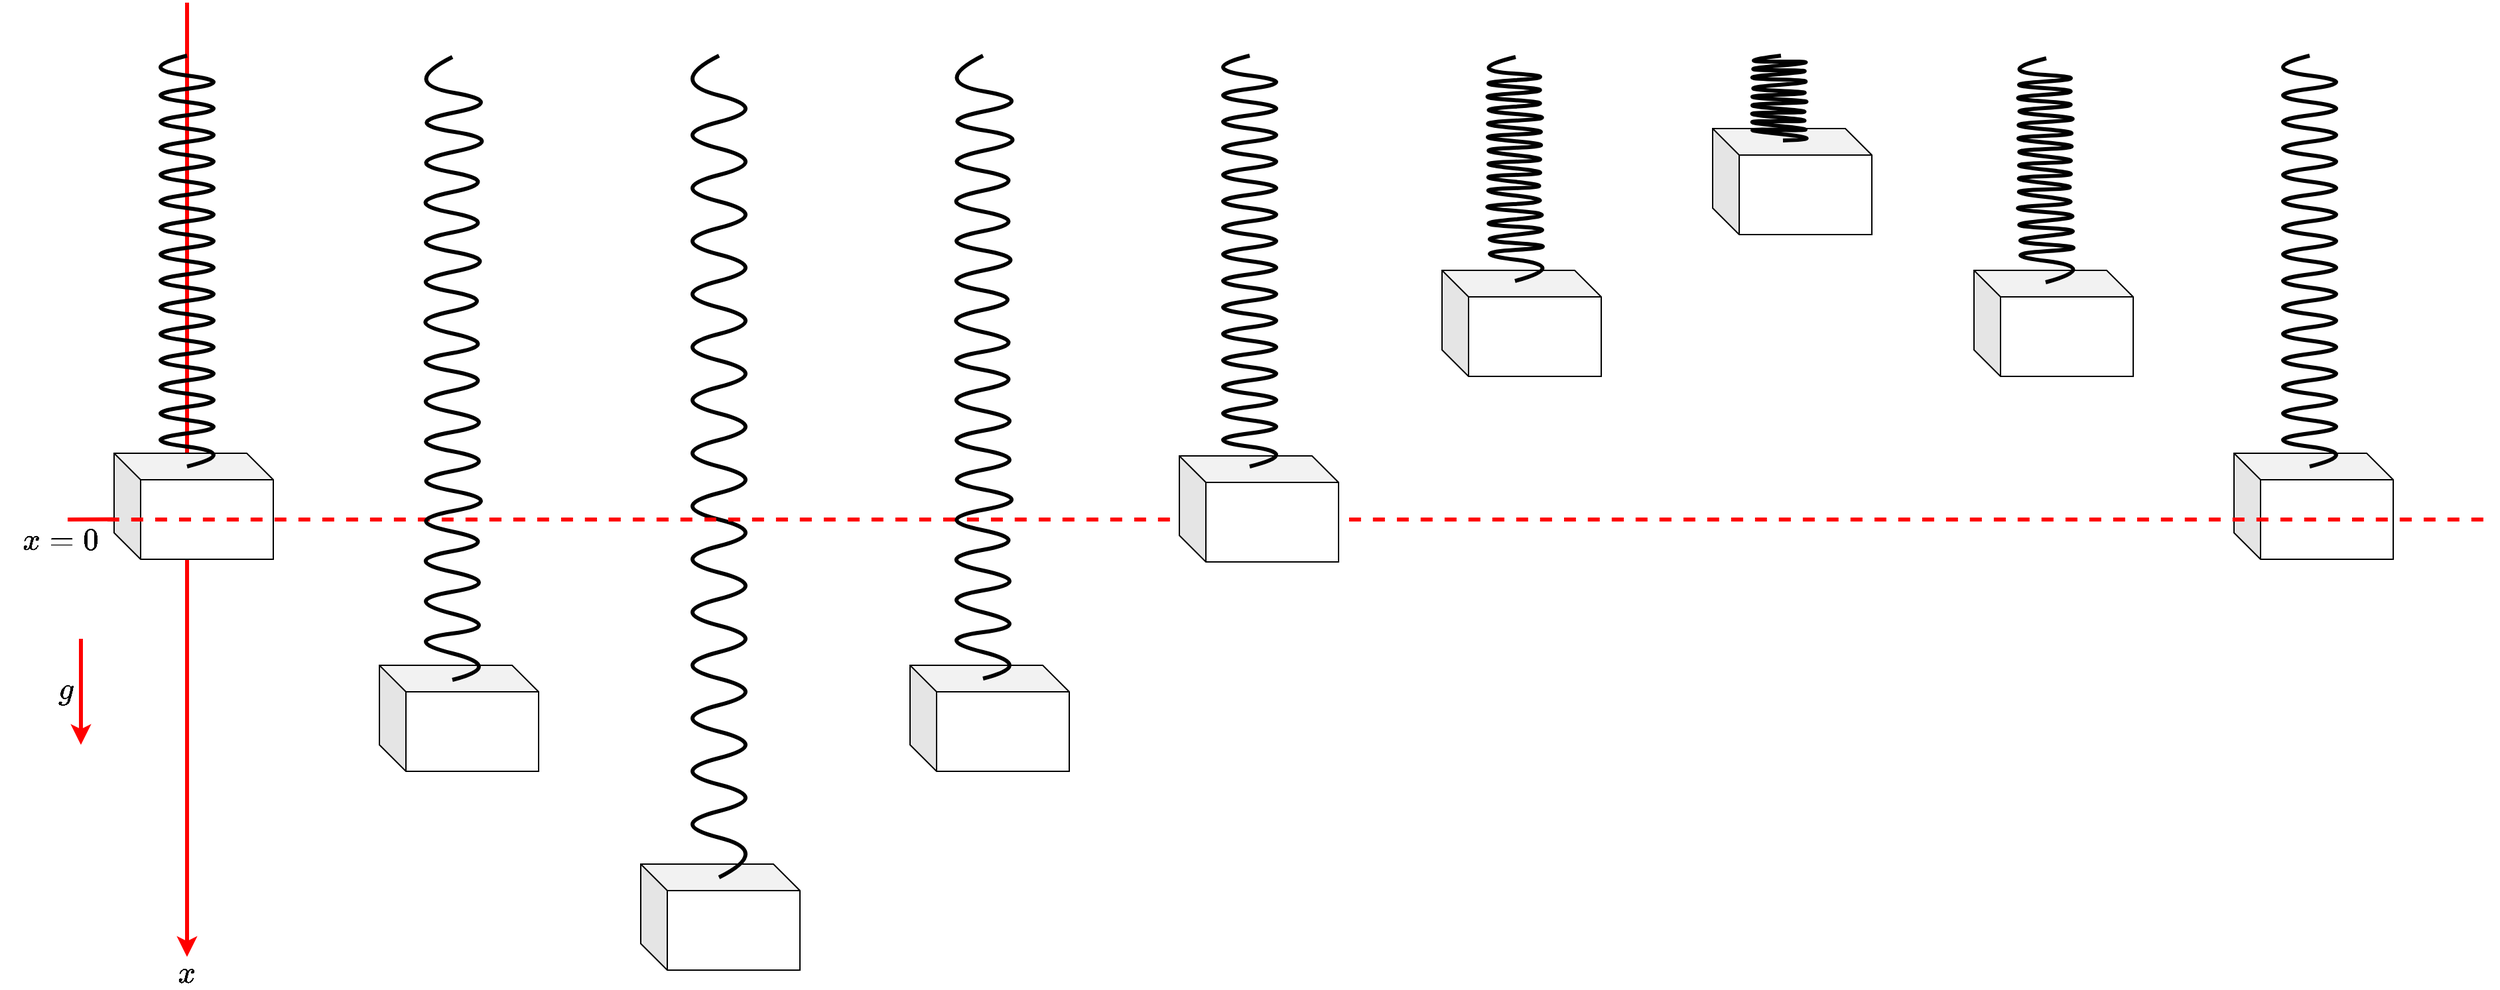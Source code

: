 <mxfile version="17.2.4" type="device"><diagram id="9VHGP-UrV87JUIps2w7W" name="Seite-1"><mxGraphModel dx="582" dy="555" grid="1" gridSize="10" guides="1" tooltips="1" connect="1" arrows="1" fold="1" page="1" pageScale="1" pageWidth="827" pageHeight="1169" math="1" shadow="0"><root><mxCell id="0"/><mxCell id="1" parent="0"/><mxCell id="Elsk0Uv1Yggmsi70Rrns-38" value="" style="shape=cube;whiteSpace=wrap;html=1;boundedLbl=1;backgroundOutline=1;darkOpacity=0.05;darkOpacity2=0.1;" vertex="1" parent="1"><mxGeometry x="1390" y="175" width="120" height="80" as="geometry"/></mxCell><mxCell id="Elsk0Uv1Yggmsi70Rrns-37" value="" style="shape=cube;whiteSpace=wrap;html=1;boundedLbl=1;backgroundOutline=1;darkOpacity=0.05;darkOpacity2=0.1;" vertex="1" parent="1"><mxGeometry x="1783" y="420" width="120" height="80" as="geometry"/></mxCell><mxCell id="Elsk0Uv1Yggmsi70Rrns-36" value="" style="shape=cube;whiteSpace=wrap;html=1;boundedLbl=1;backgroundOutline=1;darkOpacity=0.05;darkOpacity2=0.1;" vertex="1" parent="1"><mxGeometry x="1587" y="282" width="120" height="80" as="geometry"/></mxCell><mxCell id="Elsk0Uv1Yggmsi70Rrns-35" value="" style="shape=cube;whiteSpace=wrap;html=1;boundedLbl=1;backgroundOutline=1;darkOpacity=0.05;darkOpacity2=0.1;" vertex="1" parent="1"><mxGeometry x="1186" y="282" width="120" height="80" as="geometry"/></mxCell><mxCell id="Elsk0Uv1Yggmsi70Rrns-30" value="" style="shape=cube;whiteSpace=wrap;html=1;boundedLbl=1;backgroundOutline=1;darkOpacity=0.05;darkOpacity2=0.1;" vertex="1" parent="1"><mxGeometry x="785" y="580" width="120" height="80" as="geometry"/></mxCell><mxCell id="Elsk0Uv1Yggmsi70Rrns-29" value="" style="shape=cube;whiteSpace=wrap;html=1;boundedLbl=1;backgroundOutline=1;darkOpacity=0.05;darkOpacity2=0.1;" vertex="1" parent="1"><mxGeometry x="385" y="580" width="120" height="80" as="geometry"/></mxCell><mxCell id="Elsk0Uv1Yggmsi70Rrns-20" value="" style="endArrow=none;html=1;fontSize=20;strokeColor=#FF0000;strokeWidth=3;curved=1;" edge="1" parent="1"><mxGeometry width="50" height="50" relative="1" as="geometry"><mxPoint x="150" y="470" as="sourcePoint"/><mxPoint x="245" y="469.5" as="targetPoint"/></mxGeometry></mxCell><mxCell id="Elsk0Uv1Yggmsi70Rrns-18" value="" style="endArrow=classic;html=1;fontSize=20;strokeColor=#FF0000;strokeWidth=3;curved=1;" edge="1" parent="1"><mxGeometry width="50" height="50" relative="1" as="geometry"><mxPoint x="240" y="80" as="sourcePoint"/><mxPoint x="240" y="800" as="targetPoint"/></mxGeometry></mxCell><mxCell id="Elsk0Uv1Yggmsi70Rrns-8" value="" style="shape=cube;whiteSpace=wrap;html=1;boundedLbl=1;backgroundOutline=1;darkOpacity=0.05;darkOpacity2=0.1;" vertex="1" parent="1"><mxGeometry x="185" y="420" width="120" height="80" as="geometry"/></mxCell><mxCell id="Elsk0Uv1Yggmsi70Rrns-4" value="" style="shape=cube;whiteSpace=wrap;html=1;boundedLbl=1;backgroundOutline=1;darkOpacity=0.05;darkOpacity2=0.1;" vertex="1" parent="1"><mxGeometry x="582" y="730" width="120" height="80" as="geometry"/></mxCell><mxCell id="Elsk0Uv1Yggmsi70Rrns-2" value="" style="endArrow=none;html=1;curved=1;strokeWidth=3;" edge="1" parent="1"><mxGeometry width="50" height="50" relative="1" as="geometry"><mxPoint x="641" y="740" as="sourcePoint"/><mxPoint x="641" y="120" as="targetPoint"/><Array as="points"><mxPoint x="681" y="720"/><mxPoint x="601" y="700"/><mxPoint x="681" y="680"/><mxPoint x="601" y="660"/><mxPoint x="681" y="640"/><mxPoint x="601" y="620"/><mxPoint x="681" y="600"/><mxPoint x="601" y="580"/><mxPoint x="681" y="560"/><mxPoint x="601" y="540"/><mxPoint x="681" y="520"/><mxPoint x="601" y="500"/><mxPoint x="681" y="480"/><mxPoint x="601" y="460"/><mxPoint x="681" y="440"/><mxPoint x="601" y="420"/><mxPoint x="681" y="400"/><mxPoint x="601" y="380"/><mxPoint x="681" y="360"/><mxPoint x="601" y="340"/><mxPoint x="681" y="320"/><mxPoint x="601" y="300"/><mxPoint x="681" y="280"/><mxPoint x="601" y="260"/><mxPoint x="681" y="240"/><mxPoint x="601" y="220"/><mxPoint x="681" y="200"/><mxPoint x="601" y="180"/><mxPoint x="681" y="160"/><mxPoint x="601" y="140"/></Array></mxGeometry></mxCell><mxCell id="Elsk0Uv1Yggmsi70Rrns-7" value="" style="endArrow=none;html=1;strokeWidth=3;curved=1;" edge="1" parent="1"><mxGeometry width="50" height="50" relative="1" as="geometry"><mxPoint x="240" y="430" as="sourcePoint"/><mxPoint x="240" y="120" as="targetPoint"/><Array as="points"><mxPoint x="280" y="420"/><mxPoint x="200" y="410"/><mxPoint x="280" y="400"/><mxPoint x="200" y="390"/><mxPoint x="280" y="380"/><mxPoint x="200" y="370"/><mxPoint x="280" y="360"/><mxPoint x="200" y="350"/><mxPoint x="280" y="340"/><mxPoint x="200" y="330"/><mxPoint x="280" y="320"/><mxPoint x="200" y="310"/><mxPoint x="280" y="300"/><mxPoint x="200" y="290"/><mxPoint x="280" y="280"/><mxPoint x="200" y="270"/><mxPoint x="280" y="260"/><mxPoint x="200" y="250"/><mxPoint x="280" y="240"/><mxPoint x="200" y="230"/><mxPoint x="280" y="220"/><mxPoint x="200" y="210"/><mxPoint x="280" y="200"/><mxPoint x="200" y="190"/><mxPoint x="280" y="180"/><mxPoint x="200" y="170"/><mxPoint x="280" y="160"/><mxPoint x="200" y="150"/><mxPoint x="280" y="140"/><mxPoint x="200" y="130"/></Array></mxGeometry></mxCell><mxCell id="Elsk0Uv1Yggmsi70Rrns-19" value="&lt;font style=&quot;font-size: 20px&quot;&gt;$$x$$&lt;/font&gt;" style="text;html=1;resizable=0;autosize=1;align=center;verticalAlign=middle;points=[];fillColor=none;strokeColor=none;rounded=0;" vertex="1" parent="1"><mxGeometry x="204" y="802" width="70" height="20" as="geometry"/></mxCell><mxCell id="Elsk0Uv1Yggmsi70Rrns-21" value="" style="endArrow=none;dashed=1;html=1;fontSize=20;strokeColor=#FF0000;strokeWidth=3;curved=1;" edge="1" parent="1"><mxGeometry width="50" height="50" relative="1" as="geometry"><mxPoint x="180" y="470" as="sourcePoint"/><mxPoint x="1980" y="470" as="targetPoint"/></mxGeometry></mxCell><mxCell id="Elsk0Uv1Yggmsi70Rrns-22" value="&lt;font style=&quot;font-size: 20px&quot;&gt;$$x=0$$&lt;/font&gt;" style="text;html=1;resizable=0;autosize=1;align=center;verticalAlign=middle;points=[];fillColor=none;strokeColor=none;rounded=0;" vertex="1" parent="1"><mxGeometry x="99" y="475" width="90" height="20" as="geometry"/></mxCell><mxCell id="Elsk0Uv1Yggmsi70Rrns-23" value="" style="endArrow=classic;html=1;fontSize=20;strokeColor=#FF0000;strokeWidth=3;curved=1;" edge="1" parent="1"><mxGeometry width="50" height="50" relative="1" as="geometry"><mxPoint x="160" y="560" as="sourcePoint"/><mxPoint x="160" y="640" as="targetPoint"/></mxGeometry></mxCell><mxCell id="Elsk0Uv1Yggmsi70Rrns-24" value="&lt;font style=&quot;font-size: 20px&quot;&gt;$$g$$&lt;/font&gt;" style="text;html=1;resizable=0;autosize=1;align=center;verticalAlign=middle;points=[];fillColor=none;strokeColor=none;rounded=0;" vertex="1" parent="1"><mxGeometry x="113" y="588" width="70" height="20" as="geometry"/></mxCell><mxCell id="Elsk0Uv1Yggmsi70Rrns-25" value="" style="shape=cube;whiteSpace=wrap;html=1;boundedLbl=1;backgroundOutline=1;darkOpacity=0.05;darkOpacity2=0.1;" vertex="1" parent="1"><mxGeometry x="988" y="422" width="120" height="80" as="geometry"/></mxCell><mxCell id="Elsk0Uv1Yggmsi70Rrns-26" value="" style="endArrow=none;html=1;strokeWidth=3;curved=1;" edge="1" parent="1"><mxGeometry width="50" height="50" relative="1" as="geometry"><mxPoint x="1041" y="430" as="sourcePoint"/><mxPoint x="1041" y="120" as="targetPoint"/><Array as="points"><mxPoint x="1081" y="420"/><mxPoint x="1001" y="410"/><mxPoint x="1081" y="400"/><mxPoint x="1001" y="390"/><mxPoint x="1081" y="380"/><mxPoint x="1001" y="370"/><mxPoint x="1081" y="360"/><mxPoint x="1001" y="350"/><mxPoint x="1081" y="340"/><mxPoint x="1001" y="330"/><mxPoint x="1081" y="320"/><mxPoint x="1001" y="310"/><mxPoint x="1081" y="300"/><mxPoint x="1001" y="290"/><mxPoint x="1081" y="280"/><mxPoint x="1001" y="270"/><mxPoint x="1081" y="260"/><mxPoint x="1001" y="250"/><mxPoint x="1081" y="240"/><mxPoint x="1001" y="230"/><mxPoint x="1081" y="220"/><mxPoint x="1001" y="210"/><mxPoint x="1081" y="200"/><mxPoint x="1001" y="190"/><mxPoint x="1081" y="180"/><mxPoint x="1001" y="170"/><mxPoint x="1081" y="160"/><mxPoint x="1001" y="150"/><mxPoint x="1081" y="140"/><mxPoint x="1001" y="130"/></Array></mxGeometry></mxCell><mxCell id="Elsk0Uv1Yggmsi70Rrns-27" value="" style="endArrow=none;html=1;strokeWidth=3;curved=1;" edge="1" parent="1"><mxGeometry width="50" height="50" relative="1" as="geometry"><mxPoint x="440" y="591" as="sourcePoint"/><mxPoint x="440" y="121" as="targetPoint"/><Array as="points"><mxPoint x="480" y="581"/><mxPoint x="400" y="561"/><mxPoint x="480" y="551"/><mxPoint x="400" y="531"/><mxPoint x="480" y="518"/><mxPoint x="400" y="501"/><mxPoint x="479" y="487"/><mxPoint x="400" y="471"/><mxPoint x="482" y="456"/><mxPoint x="400" y="441"/><mxPoint x="480" y="426"/><mxPoint x="400" y="411"/><mxPoint x="480" y="397"/><mxPoint x="400" y="381"/><mxPoint x="479" y="365"/><mxPoint x="400" y="351"/><mxPoint x="479" y="338"/><mxPoint x="400" y="321"/><mxPoint x="478" y="305"/><mxPoint x="400" y="291"/><mxPoint x="481" y="275"/><mxPoint x="400" y="261"/><mxPoint x="479" y="246"/><mxPoint x="400" y="231"/><mxPoint x="479" y="215"/><mxPoint x="400" y="201"/><mxPoint x="483" y="184"/><mxPoint x="400" y="171"/><mxPoint x="482" y="155"/><mxPoint x="400" y="141"/></Array></mxGeometry></mxCell><mxCell id="Elsk0Uv1Yggmsi70Rrns-28" value="" style="endArrow=none;html=1;strokeWidth=3;curved=1;" edge="1" parent="1"><mxGeometry width="50" height="50" relative="1" as="geometry"><mxPoint x="840" y="590" as="sourcePoint"/><mxPoint x="840" y="120" as="targetPoint"/><Array as="points"><mxPoint x="880" y="580"/><mxPoint x="800" y="560"/><mxPoint x="880" y="550"/><mxPoint x="800" y="530"/><mxPoint x="880" y="517"/><mxPoint x="800" y="500"/><mxPoint x="879" y="486"/><mxPoint x="800" y="470"/><mxPoint x="882" y="455"/><mxPoint x="800" y="440"/><mxPoint x="880" y="425"/><mxPoint x="800" y="410"/><mxPoint x="880" y="396"/><mxPoint x="800" y="380"/><mxPoint x="879" y="364"/><mxPoint x="800" y="350"/><mxPoint x="879" y="337"/><mxPoint x="800" y="320"/><mxPoint x="878" y="304"/><mxPoint x="800" y="290"/><mxPoint x="881" y="274"/><mxPoint x="800" y="260"/><mxPoint x="879" y="245"/><mxPoint x="800" y="230"/><mxPoint x="879" y="214"/><mxPoint x="800" y="200"/><mxPoint x="883" y="183"/><mxPoint x="800" y="170"/><mxPoint x="882" y="154"/><mxPoint x="800" y="140"/></Array></mxGeometry></mxCell><mxCell id="Elsk0Uv1Yggmsi70Rrns-31" value="" style="endArrow=none;html=1;strokeWidth=3;curved=1;" edge="1" parent="1"><mxGeometry width="50" height="50" relative="1" as="geometry"><mxPoint x="1840" y="430" as="sourcePoint"/><mxPoint x="1840" y="120" as="targetPoint"/><Array as="points"><mxPoint x="1880" y="420"/><mxPoint x="1800" y="410"/><mxPoint x="1880" y="400"/><mxPoint x="1800" y="390"/><mxPoint x="1880" y="380"/><mxPoint x="1800" y="370"/><mxPoint x="1880" y="360"/><mxPoint x="1800" y="350"/><mxPoint x="1880" y="340"/><mxPoint x="1800" y="330"/><mxPoint x="1880" y="320"/><mxPoint x="1800" y="310"/><mxPoint x="1880" y="300"/><mxPoint x="1800" y="290"/><mxPoint x="1880" y="280"/><mxPoint x="1800" y="270"/><mxPoint x="1880" y="260"/><mxPoint x="1800" y="250"/><mxPoint x="1880" y="240"/><mxPoint x="1800" y="230"/><mxPoint x="1880" y="220"/><mxPoint x="1800" y="210"/><mxPoint x="1880" y="200"/><mxPoint x="1800" y="190"/><mxPoint x="1880" y="180"/><mxPoint x="1800" y="170"/><mxPoint x="1880" y="160"/><mxPoint x="1800" y="150"/><mxPoint x="1880" y="140"/><mxPoint x="1800" y="130"/></Array></mxGeometry></mxCell><mxCell id="Elsk0Uv1Yggmsi70Rrns-39" value="" style="endArrow=none;html=1;strokeWidth=3;curved=1;" edge="1" parent="1"><mxGeometry width="50" height="50" relative="1" as="geometry"><mxPoint x="1641" y="291" as="sourcePoint"/><mxPoint x="1641.5" y="122" as="targetPoint"/><Array as="points"><mxPoint x="1682" y="280"/><mxPoint x="1602" y="270"/><mxPoint x="1682" y="265"/><mxPoint x="1602" y="260"/><mxPoint x="1681.5" y="252"/><mxPoint x="1601" y="248"/><mxPoint x="1681.5" y="241"/><mxPoint x="1600" y="235"/><mxPoint x="1679.5" y="231"/><mxPoint x="1601.5" y="222"/><mxPoint x="1678.5" y="220"/><mxPoint x="1601.5" y="212"/><mxPoint x="1679.5" y="210"/><mxPoint x="1601.5" y="202"/><mxPoint x="1679.5" y="200"/><mxPoint x="1601.5" y="192"/><mxPoint x="1680.5" y="189"/><mxPoint x="1600.5" y="182"/><mxPoint x="1680.5" y="179"/><mxPoint x="1600.5" y="172"/><mxPoint x="1681.5" y="168"/><mxPoint x="1601.5" y="162"/><mxPoint x="1679.5" y="157"/><mxPoint x="1600.5" y="152"/><mxPoint x="1679.5" y="147"/><mxPoint x="1601.5" y="142"/><mxPoint x="1679.5" y="137"/><mxPoint x="1601.5" y="132"/></Array></mxGeometry></mxCell><mxCell id="Elsk0Uv1Yggmsi70Rrns-40" value="" style="endArrow=none;html=1;strokeWidth=3;curved=1;" edge="1" parent="1"><mxGeometry width="50" height="50" relative="1" as="geometry"><mxPoint x="1241" y="290" as="sourcePoint"/><mxPoint x="1241.5" y="121" as="targetPoint"/><Array as="points"><mxPoint x="1282" y="279"/><mxPoint x="1202" y="269"/><mxPoint x="1282" y="264"/><mxPoint x="1202" y="259"/><mxPoint x="1281.5" y="251"/><mxPoint x="1201" y="247"/><mxPoint x="1281.5" y="240"/><mxPoint x="1200" y="234"/><mxPoint x="1279.5" y="230"/><mxPoint x="1201.5" y="221"/><mxPoint x="1278.5" y="219"/><mxPoint x="1201.5" y="211"/><mxPoint x="1279.5" y="209"/><mxPoint x="1201.5" y="201"/><mxPoint x="1279.5" y="199"/><mxPoint x="1201.5" y="191"/><mxPoint x="1280.5" y="188"/><mxPoint x="1200.5" y="181"/><mxPoint x="1280.5" y="178"/><mxPoint x="1200.5" y="171"/><mxPoint x="1281.5" y="167"/><mxPoint x="1201.5" y="161"/><mxPoint x="1279.5" y="156"/><mxPoint x="1200.5" y="151"/><mxPoint x="1279.5" y="146"/><mxPoint x="1201.5" y="141"/><mxPoint x="1279.5" y="136"/><mxPoint x="1201.5" y="131"/></Array></mxGeometry></mxCell><mxCell id="Elsk0Uv1Yggmsi70Rrns-41" value="" style="endArrow=none;html=1;strokeWidth=3;curved=1;" edge="1" parent="1"><mxGeometry width="50" height="50" relative="1" as="geometry"><mxPoint x="1443" y="184" as="sourcePoint"/><mxPoint x="1441.5" y="120" as="targetPoint"/><Array as="points"><mxPoint x="1480" y="183"/><mxPoint x="1400" y="175"/><mxPoint x="1480" y="177"/><mxPoint x="1400" y="169"/><mxPoint x="1479" y="170"/><mxPoint x="1400" y="163"/><mxPoint x="1479" y="163"/><mxPoint x="1400" y="157"/><mxPoint x="1481" y="155"/><mxPoint x="1400" y="151"/><mxPoint x="1479" y="148"/><mxPoint x="1401" y="145"/><mxPoint x="1480" y="139"/><mxPoint x="1400" y="137"/><mxPoint x="1479" y="131"/><mxPoint x="1401" y="131"/><mxPoint x="1480" y="124"/><mxPoint x="1401" y="125"/></Array></mxGeometry></mxCell></root></mxGraphModel></diagram></mxfile>